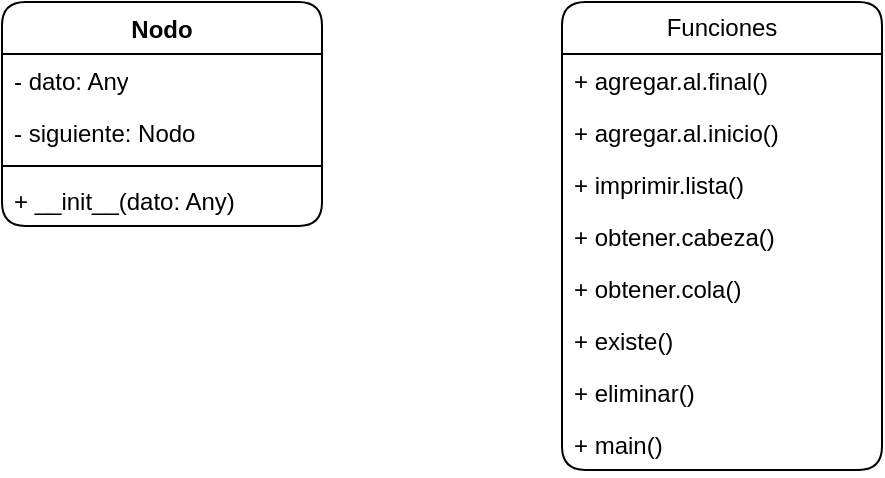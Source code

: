 <mxfile version="21.6.8" type="device">
  <diagram id="C5RBs43oDa-KdzZeNtuy" name="Page-1">
    <mxGraphModel dx="574" dy="386" grid="1" gridSize="10" guides="1" tooltips="1" connect="1" arrows="1" fold="1" page="1" pageScale="1" pageWidth="827" pageHeight="1169" math="0" shadow="0">
      <root>
        <mxCell id="WIyWlLk6GJQsqaUBKTNV-0" />
        <mxCell id="WIyWlLk6GJQsqaUBKTNV-1" parent="WIyWlLk6GJQsqaUBKTNV-0" />
        <mxCell id="FifYARMXIWvWCL2ouNUm-4" value="Nodo" style="swimlane;fontStyle=1;align=center;verticalAlign=top;childLayout=stackLayout;horizontal=1;startSize=26;horizontalStack=0;resizeParent=1;resizeParentMax=0;resizeLast=0;collapsible=1;marginBottom=0;whiteSpace=wrap;html=1;rounded=1;" vertex="1" parent="WIyWlLk6GJQsqaUBKTNV-1">
          <mxGeometry x="280" y="360" width="160" height="112" as="geometry" />
        </mxCell>
        <mxCell id="FifYARMXIWvWCL2ouNUm-5" value="- dato: Any" style="text;strokeColor=none;fillColor=none;align=left;verticalAlign=top;spacingLeft=4;spacingRight=4;overflow=hidden;rotatable=0;points=[[0,0.5],[1,0.5]];portConstraint=eastwest;whiteSpace=wrap;html=1;" vertex="1" parent="FifYARMXIWvWCL2ouNUm-4">
          <mxGeometry y="26" width="160" height="26" as="geometry" />
        </mxCell>
        <mxCell id="FifYARMXIWvWCL2ouNUm-8" value="- siguiente: Nodo" style="text;strokeColor=none;fillColor=none;align=left;verticalAlign=top;spacingLeft=4;spacingRight=4;overflow=hidden;rotatable=0;points=[[0,0.5],[1,0.5]];portConstraint=eastwest;whiteSpace=wrap;html=1;" vertex="1" parent="FifYARMXIWvWCL2ouNUm-4">
          <mxGeometry y="52" width="160" height="26" as="geometry" />
        </mxCell>
        <mxCell id="FifYARMXIWvWCL2ouNUm-6" value="" style="line;strokeWidth=1;fillColor=none;align=left;verticalAlign=middle;spacingTop=-1;spacingLeft=3;spacingRight=3;rotatable=0;labelPosition=right;points=[];portConstraint=eastwest;strokeColor=inherit;" vertex="1" parent="FifYARMXIWvWCL2ouNUm-4">
          <mxGeometry y="78" width="160" height="8" as="geometry" />
        </mxCell>
        <mxCell id="FifYARMXIWvWCL2ouNUm-7" value="+ __init__(dato: Any)" style="text;strokeColor=none;fillColor=none;align=left;verticalAlign=top;spacingLeft=4;spacingRight=4;overflow=hidden;rotatable=0;points=[[0,0.5],[1,0.5]];portConstraint=eastwest;whiteSpace=wrap;html=1;" vertex="1" parent="FifYARMXIWvWCL2ouNUm-4">
          <mxGeometry y="86" width="160" height="26" as="geometry" />
        </mxCell>
        <mxCell id="FifYARMXIWvWCL2ouNUm-9" value="Funciones" style="swimlane;fontStyle=0;childLayout=stackLayout;horizontal=1;startSize=26;fillColor=none;horizontalStack=0;resizeParent=1;resizeParentMax=0;resizeLast=0;collapsible=1;marginBottom=0;whiteSpace=wrap;html=1;rounded=1;" vertex="1" parent="WIyWlLk6GJQsqaUBKTNV-1">
          <mxGeometry x="560" y="360" width="160" height="234" as="geometry">
            <mxRectangle x="550" y="374" width="100" height="30" as="alternateBounds" />
          </mxGeometry>
        </mxCell>
        <mxCell id="FifYARMXIWvWCL2ouNUm-10" value="+ agregar.al.final()" style="text;strokeColor=none;fillColor=none;align=left;verticalAlign=top;spacingLeft=4;spacingRight=4;overflow=hidden;rotatable=0;points=[[0,0.5],[1,0.5]];portConstraint=eastwest;whiteSpace=wrap;html=1;rounded=1;" vertex="1" parent="FifYARMXIWvWCL2ouNUm-9">
          <mxGeometry y="26" width="160" height="26" as="geometry" />
        </mxCell>
        <mxCell id="FifYARMXIWvWCL2ouNUm-11" value="+ agregar.al.inicio()" style="text;strokeColor=none;fillColor=none;align=left;verticalAlign=top;spacingLeft=4;spacingRight=4;overflow=hidden;rotatable=0;points=[[0,0.5],[1,0.5]];portConstraint=eastwest;whiteSpace=wrap;html=1;" vertex="1" parent="FifYARMXIWvWCL2ouNUm-9">
          <mxGeometry y="52" width="160" height="26" as="geometry" />
        </mxCell>
        <mxCell id="FifYARMXIWvWCL2ouNUm-12" value="+ imprimir.lista()" style="text;strokeColor=none;fillColor=none;align=left;verticalAlign=top;spacingLeft=4;spacingRight=4;overflow=hidden;rotatable=0;points=[[0,0.5],[1,0.5]];portConstraint=eastwest;whiteSpace=wrap;html=1;" vertex="1" parent="FifYARMXIWvWCL2ouNUm-9">
          <mxGeometry y="78" width="160" height="26" as="geometry" />
        </mxCell>
        <mxCell id="FifYARMXIWvWCL2ouNUm-13" value="+ obtener.cabeza()" style="text;strokeColor=none;fillColor=none;align=left;verticalAlign=top;spacingLeft=4;spacingRight=4;overflow=hidden;rotatable=0;points=[[0,0.5],[1,0.5]];portConstraint=eastwest;whiteSpace=wrap;html=1;" vertex="1" parent="FifYARMXIWvWCL2ouNUm-9">
          <mxGeometry y="104" width="160" height="26" as="geometry" />
        </mxCell>
        <mxCell id="FifYARMXIWvWCL2ouNUm-14" value="+ obtener.cola()" style="text;strokeColor=none;fillColor=none;align=left;verticalAlign=top;spacingLeft=4;spacingRight=4;overflow=hidden;rotatable=0;points=[[0,0.5],[1,0.5]];portConstraint=eastwest;whiteSpace=wrap;html=1;" vertex="1" parent="FifYARMXIWvWCL2ouNUm-9">
          <mxGeometry y="130" width="160" height="26" as="geometry" />
        </mxCell>
        <mxCell id="FifYARMXIWvWCL2ouNUm-15" value="+ existe()" style="text;strokeColor=none;fillColor=none;align=left;verticalAlign=top;spacingLeft=4;spacingRight=4;overflow=hidden;rotatable=0;points=[[0,0.5],[1,0.5]];portConstraint=eastwest;whiteSpace=wrap;html=1;" vertex="1" parent="FifYARMXIWvWCL2ouNUm-9">
          <mxGeometry y="156" width="160" height="26" as="geometry" />
        </mxCell>
        <mxCell id="FifYARMXIWvWCL2ouNUm-16" value="+ eliminar()&lt;br&gt;" style="text;strokeColor=none;fillColor=none;align=left;verticalAlign=top;spacingLeft=4;spacingRight=4;overflow=hidden;rotatable=0;points=[[0,0.5],[1,0.5]];portConstraint=eastwest;whiteSpace=wrap;html=1;" vertex="1" parent="FifYARMXIWvWCL2ouNUm-9">
          <mxGeometry y="182" width="160" height="26" as="geometry" />
        </mxCell>
        <mxCell id="FifYARMXIWvWCL2ouNUm-17" value="+ main()" style="text;strokeColor=none;fillColor=none;align=left;verticalAlign=top;spacingLeft=4;spacingRight=4;overflow=hidden;rotatable=0;points=[[0,0.5],[1,0.5]];portConstraint=eastwest;whiteSpace=wrap;html=1;" vertex="1" parent="FifYARMXIWvWCL2ouNUm-9">
          <mxGeometry y="208" width="160" height="26" as="geometry" />
        </mxCell>
      </root>
    </mxGraphModel>
  </diagram>
</mxfile>
